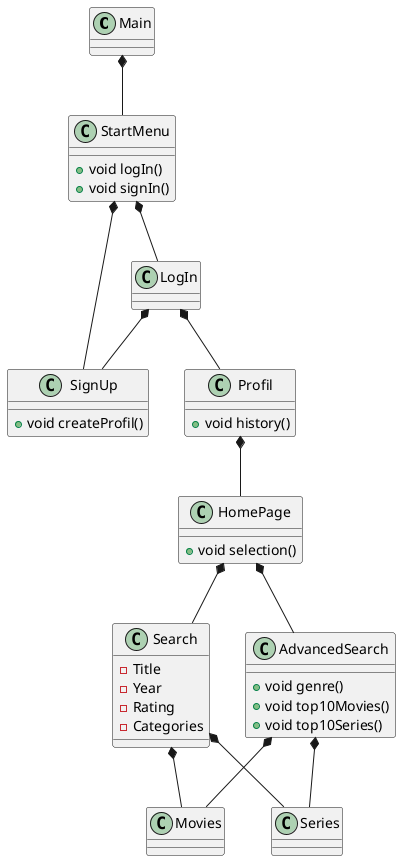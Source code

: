 @startuml
'https://plantuml.com/class-diagram

Main *-- StartMenu

StartMenu *-- LogIn
StartMenu *-- SignUp

LogIn *-- SignUp
LogIn *-- Profil

Profil *-- HomePage

HomePage *-- Search
HomePage *-- AdvancedSearch

Search *-- Movies
Search *-- Series

AdvancedSearch *-- Movies
AdvancedSearch *-- Series


class Main {

}

class LogIn {

}

class SignUp {
+ void createProfil()
}

class Movies {

}

class Series {

}

class Profil {
+ void history()
}

class StartMenu {
+ void logIn()
+ void signIn()
}

class HomePage {
+ void selection()
}

class Search {
- Title
- Year
- Rating
- Categories
}

class AdvancedSearch {
+ void genre()
+ void top10Movies()
+ void top10Series()
}

@enduml